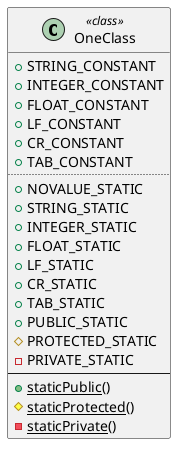 @startuml
	class OneClass << class >> {
		+STRING_CONSTANT
		+INTEGER_CONSTANT
		+FLOAT_CONSTANT
		+LF_CONSTANT
		+CR_CONSTANT
		+TAB_CONSTANT
		..
		+NOVALUE_STATIC
		+STRING_STATIC
		+INTEGER_STATIC
		+FLOAT_STATIC
		+LF_STATIC
		+CR_STATIC
		+TAB_STATIC
		+PUBLIC_STATIC
		#PROTECTED_STATIC
		-PRIVATE_STATIC
		--
		+<u>staticPublic</u>()
		#<u>staticProtected</u>()
		-<u>staticPrivate</u>()
	}
@enduml
